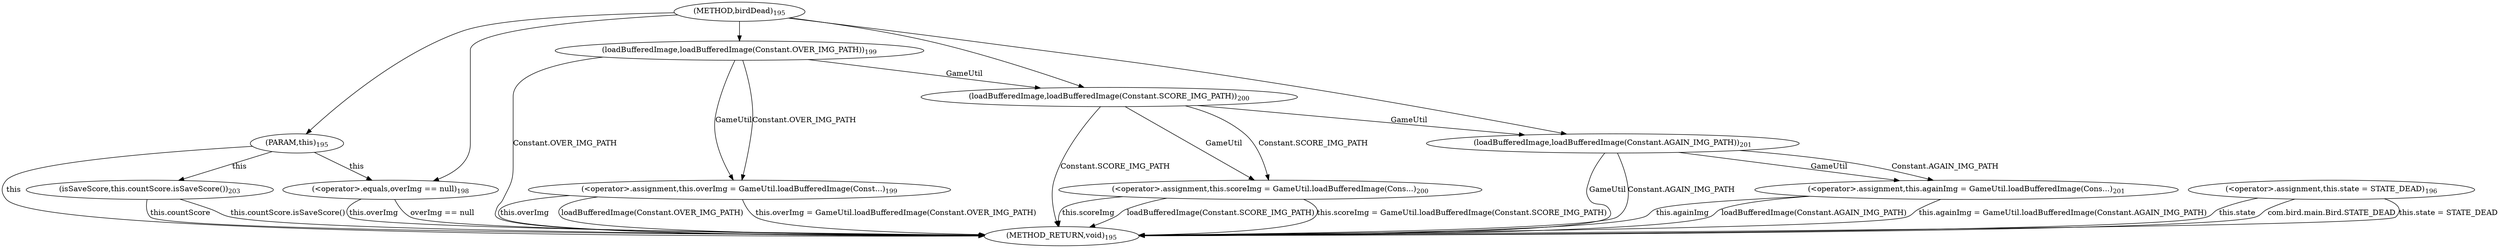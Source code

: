 digraph "birdDead" {  
"795" [label = <(METHOD,birdDead)<SUB>195</SUB>> ]
"845" [label = <(METHOD_RETURN,void)<SUB>195</SUB>> ]
"796" [label = <(PARAM,this)<SUB>195</SUB>> ]
"798" [label = <(&lt;operator&gt;.assignment,this.state = STATE_DEAD)<SUB>196</SUB>> ]
"839" [label = <(isSaveScore,this.countScore.isSaveScore())<SUB>203</SUB>> ]
"798" [label = <(&lt;operator&gt;.assignment,this.state = STATE_DEAD)<SUB>196</SUB>> ]
"798" [label = <(&lt;operator&gt;.assignment,this.state = STATE_DEAD)<SUB>196</SUB>> ]
"806" [label = <(&lt;operator&gt;.equals,overImg == null)<SUB>198</SUB>> ]
"839" [label = <(isSaveScore,this.countScore.isSaveScore())<SUB>203</SUB>> ]
"806" [label = <(&lt;operator&gt;.equals,overImg == null)<SUB>198</SUB>> ]
"806" [label = <(&lt;operator&gt;.equals,overImg == null)<SUB>198</SUB>> ]
"812" [label = <(&lt;operator&gt;.assignment,this.overImg = GameUtil.loadBufferedImage(Const...)<SUB>199</SUB>> ]
"821" [label = <(&lt;operator&gt;.assignment,this.scoreImg = GameUtil.loadBufferedImage(Cons...)<SUB>200</SUB>> ]
"830" [label = <(&lt;operator&gt;.assignment,this.againImg = GameUtil.loadBufferedImage(Cons...)<SUB>201</SUB>> ]
"812" [label = <(&lt;operator&gt;.assignment,this.overImg = GameUtil.loadBufferedImage(Const...)<SUB>199</SUB>> ]
"812" [label = <(&lt;operator&gt;.assignment,this.overImg = GameUtil.loadBufferedImage(Const...)<SUB>199</SUB>> ]
"821" [label = <(&lt;operator&gt;.assignment,this.scoreImg = GameUtil.loadBufferedImage(Cons...)<SUB>200</SUB>> ]
"821" [label = <(&lt;operator&gt;.assignment,this.scoreImg = GameUtil.loadBufferedImage(Cons...)<SUB>200</SUB>> ]
"830" [label = <(&lt;operator&gt;.assignment,this.againImg = GameUtil.loadBufferedImage(Cons...)<SUB>201</SUB>> ]
"830" [label = <(&lt;operator&gt;.assignment,this.againImg = GameUtil.loadBufferedImage(Cons...)<SUB>201</SUB>> ]
"816" [label = <(loadBufferedImage,loadBufferedImage(Constant.OVER_IMG_PATH))<SUB>199</SUB>> ]
"816" [label = <(loadBufferedImage,loadBufferedImage(Constant.OVER_IMG_PATH))<SUB>199</SUB>> ]
"825" [label = <(loadBufferedImage,loadBufferedImage(Constant.SCORE_IMG_PATH))<SUB>200</SUB>> ]
"825" [label = <(loadBufferedImage,loadBufferedImage(Constant.SCORE_IMG_PATH))<SUB>200</SUB>> ]
"834" [label = <(loadBufferedImage,loadBufferedImage(Constant.AGAIN_IMG_PATH))<SUB>201</SUB>> ]
"834" [label = <(loadBufferedImage,loadBufferedImage(Constant.AGAIN_IMG_PATH))<SUB>201</SUB>> ]
  "796" -> "845"  [ label = "this"] 
  "798" -> "845"  [ label = "this.state"] 
  "798" -> "845"  [ label = "com.bird.main.Bird.STATE_DEAD"] 
  "798" -> "845"  [ label = "this.state = STATE_DEAD"] 
  "806" -> "845"  [ label = "this.overImg"] 
  "806" -> "845"  [ label = "overImg == null"] 
  "812" -> "845"  [ label = "this.overImg"] 
  "816" -> "845"  [ label = "Constant.OVER_IMG_PATH"] 
  "812" -> "845"  [ label = "loadBufferedImage(Constant.OVER_IMG_PATH)"] 
  "812" -> "845"  [ label = "this.overImg = GameUtil.loadBufferedImage(Constant.OVER_IMG_PATH)"] 
  "821" -> "845"  [ label = "this.scoreImg"] 
  "825" -> "845"  [ label = "Constant.SCORE_IMG_PATH"] 
  "821" -> "845"  [ label = "loadBufferedImage(Constant.SCORE_IMG_PATH)"] 
  "821" -> "845"  [ label = "this.scoreImg = GameUtil.loadBufferedImage(Constant.SCORE_IMG_PATH)"] 
  "830" -> "845"  [ label = "this.againImg"] 
  "834" -> "845"  [ label = "GameUtil"] 
  "834" -> "845"  [ label = "Constant.AGAIN_IMG_PATH"] 
  "830" -> "845"  [ label = "loadBufferedImage(Constant.AGAIN_IMG_PATH)"] 
  "830" -> "845"  [ label = "this.againImg = GameUtil.loadBufferedImage(Constant.AGAIN_IMG_PATH)"] 
  "839" -> "845"  [ label = "this.countScore"] 
  "839" -> "845"  [ label = "this.countScore.isSaveScore()"] 
  "795" -> "796" 
  "796" -> "839"  [ label = "this"] 
  "796" -> "806"  [ label = "this"] 
  "795" -> "806" 
  "816" -> "812"  [ label = "GameUtil"] 
  "816" -> "812"  [ label = "Constant.OVER_IMG_PATH"] 
  "825" -> "821"  [ label = "GameUtil"] 
  "825" -> "821"  [ label = "Constant.SCORE_IMG_PATH"] 
  "834" -> "830"  [ label = "GameUtil"] 
  "834" -> "830"  [ label = "Constant.AGAIN_IMG_PATH"] 
  "795" -> "816" 
  "816" -> "825"  [ label = "GameUtil"] 
  "795" -> "825" 
  "825" -> "834"  [ label = "GameUtil"] 
  "795" -> "834" 
}
